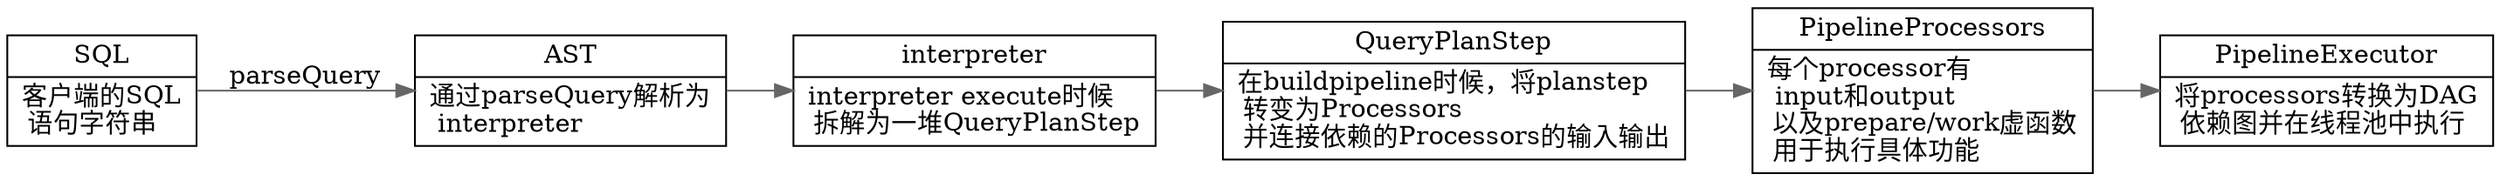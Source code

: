 digraph execute_flow {
  node[shape=box];
  edge[color=gray40];
  newrank=true;
  rankdir=LR;
  SQL[
    shape="record";
    label="{{
      SQL|
      客户端的SQL\l 
      语句字符串\l
    }}";
  ];
  AST[
    shape="record";
    label="{{
      AST|
      通过parseQuery解析为\l 
      interpreter\l
    }}";
  ];
  Interpreters[
    shape="record";
    label="{{
      interpreter|
      interpreter execute时候\l
      拆解为一堆QueryPlanStep\l
    }}";
  ];
  QueryPlanStep[
    shape="record";
    label="{{
      QueryPlanStep|
      在buildpipeline时候，将planstep\l
      转变为Processors\l
      并连接依赖的Processors的输入输出\l
    }}";
  ];
  PipelineExecutor[
    shape="record";
    label="{{
      PipelineExecutor|
      将processors转换为DAG\l 
      依赖图并在线程池中执行\l
    }}";
  ];
  PipelineProcessors[
    shape="record";
    label="{{
      PipelineProcessors|
      每个processor有\l 
      input和output\l
      以及prepare/work虚函数\l 
      用于执行具体功能\l
    }}";
  ];
  SQL -> AST[label="parseQuery"];
  AST -> Interpreters -> QueryPlanStep -> PipelineProcessors;
  PipelineProcessors -> PipelineExecutor;
}
